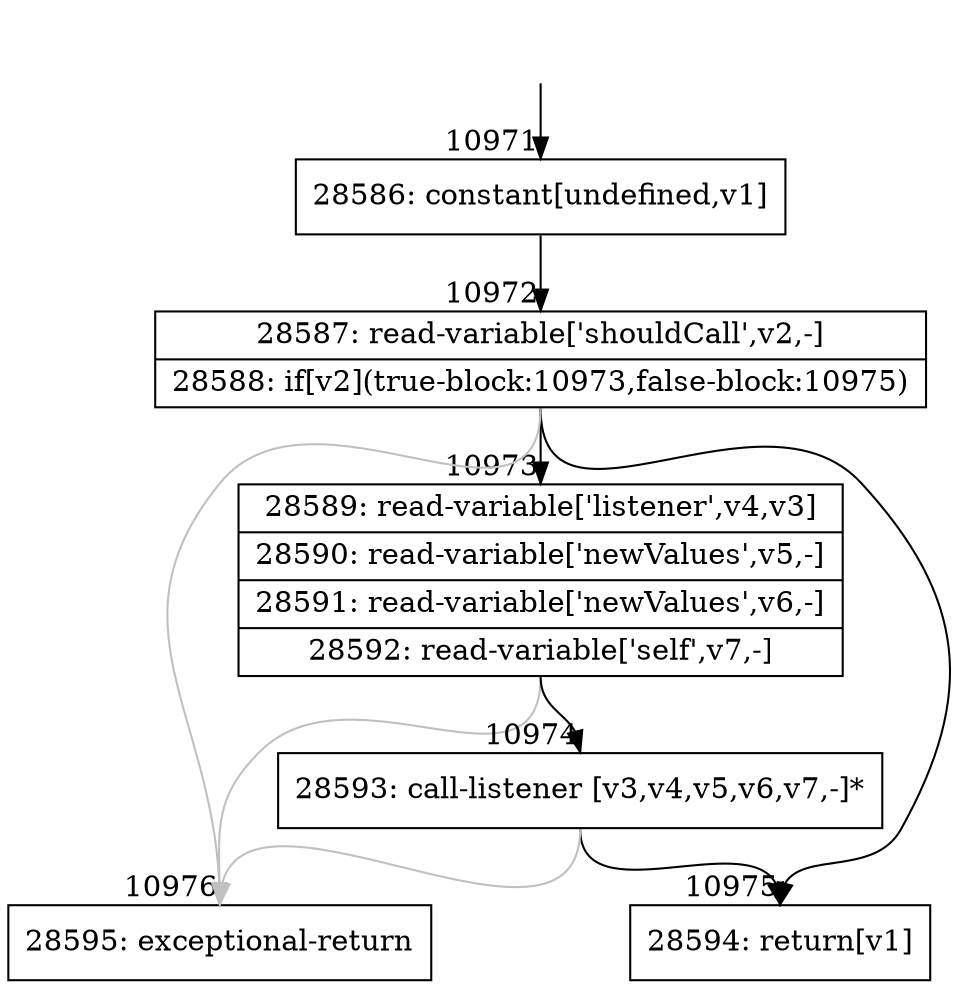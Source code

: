 digraph {
rankdir="TD"
BB_entry853[shape=none,label=""];
BB_entry853 -> BB10971 [tailport=s, headport=n, headlabel="    10971"]
BB10971 [shape=record label="{28586: constant[undefined,v1]}" ] 
BB10971 -> BB10972 [tailport=s, headport=n, headlabel="      10972"]
BB10972 [shape=record label="{28587: read-variable['shouldCall',v2,-]|28588: if[v2](true-block:10973,false-block:10975)}" ] 
BB10972 -> BB10973 [tailport=s, headport=n, headlabel="      10973"]
BB10972 -> BB10975 [tailport=s, headport=n, headlabel="      10975"]
BB10972 -> BB10976 [tailport=s, headport=n, color=gray, headlabel="      10976"]
BB10973 [shape=record label="{28589: read-variable['listener',v4,v3]|28590: read-variable['newValues',v5,-]|28591: read-variable['newValues',v6,-]|28592: read-variable['self',v7,-]}" ] 
BB10973 -> BB10974 [tailport=s, headport=n, headlabel="      10974"]
BB10973 -> BB10976 [tailport=s, headport=n, color=gray]
BB10974 [shape=record label="{28593: call-listener [v3,v4,v5,v6,v7,-]*}" ] 
BB10974 -> BB10975 [tailport=s, headport=n]
BB10974 -> BB10976 [tailport=s, headport=n, color=gray]
BB10975 [shape=record label="{28594: return[v1]}" ] 
BB10976 [shape=record label="{28595: exceptional-return}" ] 
//#$~ 15345
}
